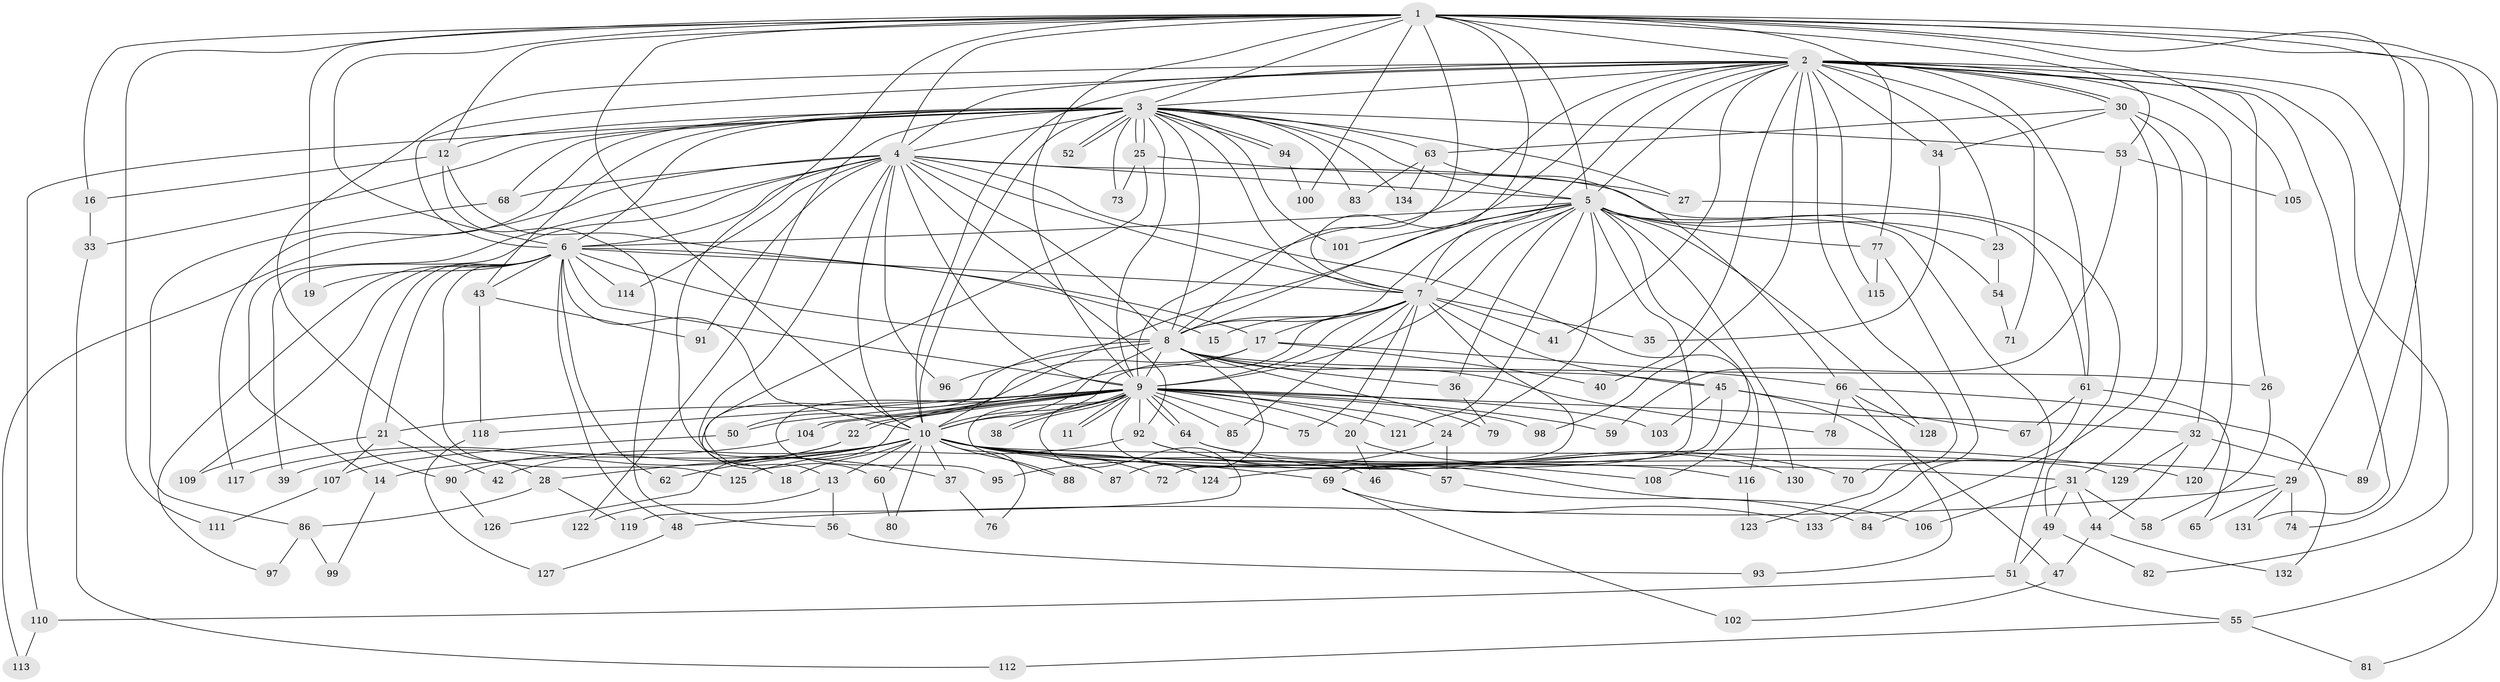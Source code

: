 // Generated by graph-tools (version 1.1) at 2025/01/03/09/25 03:01:35]
// undirected, 134 vertices, 293 edges
graph export_dot {
graph [start="1"]
  node [color=gray90,style=filled];
  1;
  2;
  3;
  4;
  5;
  6;
  7;
  8;
  9;
  10;
  11;
  12;
  13;
  14;
  15;
  16;
  17;
  18;
  19;
  20;
  21;
  22;
  23;
  24;
  25;
  26;
  27;
  28;
  29;
  30;
  31;
  32;
  33;
  34;
  35;
  36;
  37;
  38;
  39;
  40;
  41;
  42;
  43;
  44;
  45;
  46;
  47;
  48;
  49;
  50;
  51;
  52;
  53;
  54;
  55;
  56;
  57;
  58;
  59;
  60;
  61;
  62;
  63;
  64;
  65;
  66;
  67;
  68;
  69;
  70;
  71;
  72;
  73;
  74;
  75;
  76;
  77;
  78;
  79;
  80;
  81;
  82;
  83;
  84;
  85;
  86;
  87;
  88;
  89;
  90;
  91;
  92;
  93;
  94;
  95;
  96;
  97;
  98;
  99;
  100;
  101;
  102;
  103;
  104;
  105;
  106;
  107;
  108;
  109;
  110;
  111;
  112;
  113;
  114;
  115;
  116;
  117;
  118;
  119;
  120;
  121;
  122;
  123;
  124;
  125;
  126;
  127;
  128;
  129;
  130;
  131;
  132;
  133;
  134;
  1 -- 2;
  1 -- 3;
  1 -- 4;
  1 -- 5;
  1 -- 6;
  1 -- 7;
  1 -- 8;
  1 -- 9;
  1 -- 10;
  1 -- 12;
  1 -- 16;
  1 -- 19;
  1 -- 29;
  1 -- 53;
  1 -- 55;
  1 -- 60;
  1 -- 77;
  1 -- 81;
  1 -- 89;
  1 -- 100;
  1 -- 105;
  1 -- 111;
  2 -- 3;
  2 -- 4;
  2 -- 5;
  2 -- 6;
  2 -- 7;
  2 -- 8;
  2 -- 9;
  2 -- 10;
  2 -- 23;
  2 -- 26;
  2 -- 28;
  2 -- 30;
  2 -- 30;
  2 -- 34;
  2 -- 40;
  2 -- 41;
  2 -- 61;
  2 -- 70;
  2 -- 71;
  2 -- 74;
  2 -- 82;
  2 -- 98;
  2 -- 115;
  2 -- 120;
  2 -- 131;
  3 -- 4;
  3 -- 5;
  3 -- 6;
  3 -- 7;
  3 -- 8;
  3 -- 9;
  3 -- 10;
  3 -- 12;
  3 -- 25;
  3 -- 25;
  3 -- 27;
  3 -- 33;
  3 -- 43;
  3 -- 52;
  3 -- 52;
  3 -- 53;
  3 -- 63;
  3 -- 68;
  3 -- 73;
  3 -- 83;
  3 -- 94;
  3 -- 94;
  3 -- 101;
  3 -- 110;
  3 -- 117;
  3 -- 122;
  3 -- 134;
  4 -- 5;
  4 -- 6;
  4 -- 7;
  4 -- 8;
  4 -- 9;
  4 -- 10;
  4 -- 14;
  4 -- 18;
  4 -- 39;
  4 -- 61;
  4 -- 68;
  4 -- 91;
  4 -- 92;
  4 -- 96;
  4 -- 113;
  4 -- 114;
  4 -- 116;
  5 -- 6;
  5 -- 7;
  5 -- 8;
  5 -- 9;
  5 -- 10;
  5 -- 23;
  5 -- 24;
  5 -- 36;
  5 -- 51;
  5 -- 54;
  5 -- 77;
  5 -- 101;
  5 -- 108;
  5 -- 121;
  5 -- 124;
  5 -- 128;
  5 -- 130;
  6 -- 7;
  6 -- 8;
  6 -- 9;
  6 -- 10;
  6 -- 17;
  6 -- 19;
  6 -- 21;
  6 -- 43;
  6 -- 48;
  6 -- 62;
  6 -- 90;
  6 -- 97;
  6 -- 109;
  6 -- 114;
  6 -- 125;
  7 -- 8;
  7 -- 9;
  7 -- 10;
  7 -- 15;
  7 -- 17;
  7 -- 20;
  7 -- 35;
  7 -- 41;
  7 -- 45;
  7 -- 72;
  7 -- 75;
  7 -- 85;
  8 -- 9;
  8 -- 10;
  8 -- 13;
  8 -- 26;
  8 -- 36;
  8 -- 45;
  8 -- 78;
  8 -- 79;
  8 -- 87;
  8 -- 96;
  9 -- 10;
  9 -- 11;
  9 -- 11;
  9 -- 20;
  9 -- 21;
  9 -- 22;
  9 -- 22;
  9 -- 24;
  9 -- 32;
  9 -- 38;
  9 -- 38;
  9 -- 46;
  9 -- 50;
  9 -- 59;
  9 -- 64;
  9 -- 64;
  9 -- 75;
  9 -- 85;
  9 -- 88;
  9 -- 92;
  9 -- 98;
  9 -- 103;
  9 -- 104;
  9 -- 104;
  9 -- 118;
  9 -- 119;
  9 -- 121;
  9 -- 126;
  10 -- 13;
  10 -- 14;
  10 -- 18;
  10 -- 28;
  10 -- 29;
  10 -- 31;
  10 -- 37;
  10 -- 42;
  10 -- 57;
  10 -- 60;
  10 -- 62;
  10 -- 69;
  10 -- 72;
  10 -- 76;
  10 -- 80;
  10 -- 87;
  10 -- 88;
  10 -- 120;
  10 -- 124;
  10 -- 129;
  12 -- 15;
  12 -- 16;
  12 -- 56;
  13 -- 56;
  13 -- 122;
  14 -- 99;
  16 -- 33;
  17 -- 40;
  17 -- 50;
  17 -- 66;
  17 -- 95;
  20 -- 46;
  20 -- 130;
  21 -- 42;
  21 -- 107;
  21 -- 109;
  22 -- 39;
  22 -- 90;
  23 -- 54;
  24 -- 57;
  24 -- 95;
  25 -- 27;
  25 -- 37;
  25 -- 73;
  26 -- 58;
  27 -- 49;
  28 -- 86;
  28 -- 119;
  29 -- 48;
  29 -- 65;
  29 -- 74;
  29 -- 131;
  30 -- 31;
  30 -- 32;
  30 -- 34;
  30 -- 63;
  30 -- 84;
  31 -- 44;
  31 -- 49;
  31 -- 58;
  31 -- 106;
  32 -- 44;
  32 -- 89;
  32 -- 129;
  33 -- 112;
  34 -- 35;
  36 -- 79;
  37 -- 76;
  43 -- 91;
  43 -- 118;
  44 -- 47;
  44 -- 132;
  45 -- 47;
  45 -- 67;
  45 -- 69;
  45 -- 103;
  47 -- 102;
  48 -- 127;
  49 -- 51;
  49 -- 82;
  50 -- 107;
  51 -- 55;
  51 -- 110;
  53 -- 59;
  53 -- 105;
  54 -- 71;
  55 -- 81;
  55 -- 112;
  56 -- 93;
  57 -- 84;
  60 -- 80;
  61 -- 65;
  61 -- 67;
  61 -- 133;
  63 -- 66;
  63 -- 83;
  63 -- 134;
  64 -- 70;
  64 -- 116;
  66 -- 78;
  66 -- 93;
  66 -- 128;
  66 -- 132;
  68 -- 86;
  69 -- 102;
  69 -- 133;
  77 -- 115;
  77 -- 123;
  86 -- 97;
  86 -- 99;
  90 -- 126;
  92 -- 106;
  92 -- 108;
  92 -- 125;
  94 -- 100;
  104 -- 117;
  107 -- 111;
  110 -- 113;
  116 -- 123;
  118 -- 127;
}
